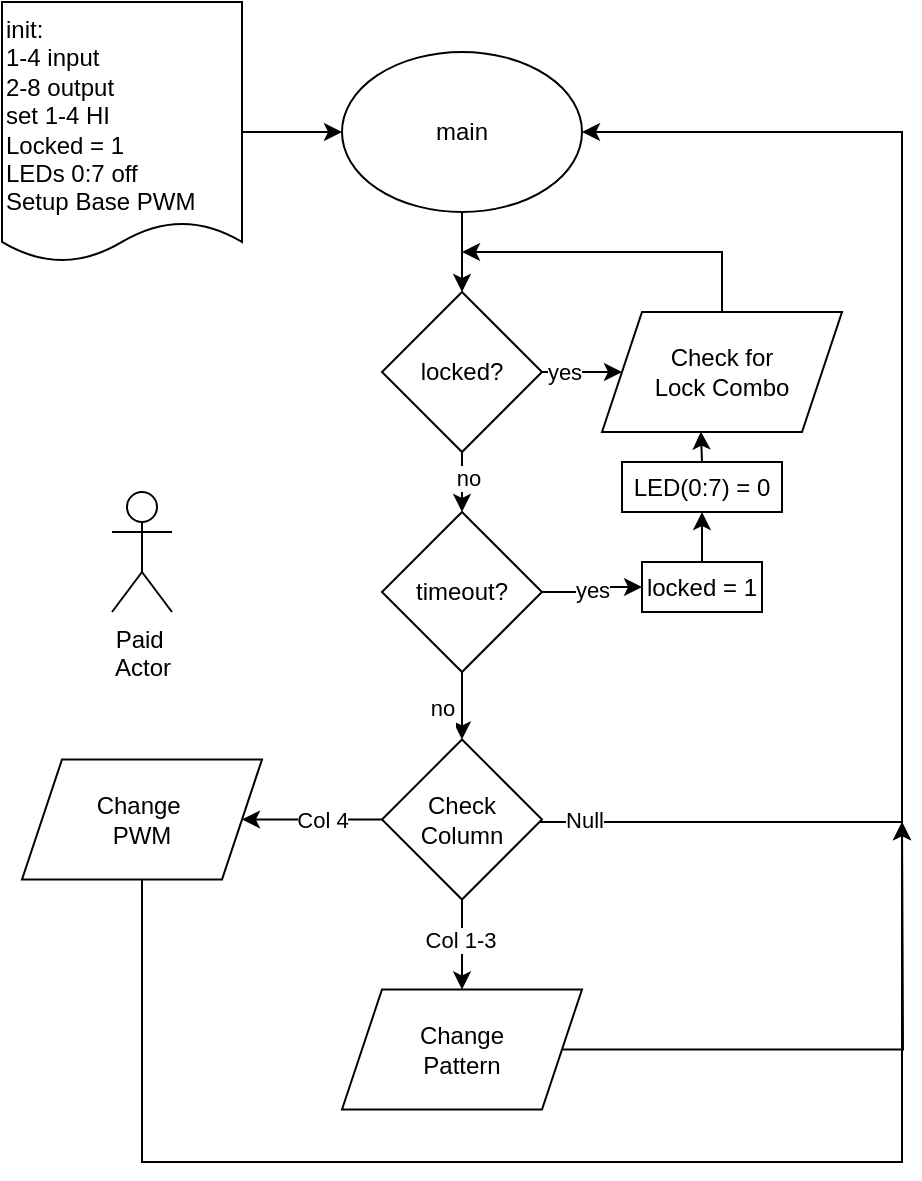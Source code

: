 <mxfile version="26.0.9">
  <diagram id="C5RBs43oDa-KdzZeNtuy" name="Page-1">
    <mxGraphModel dx="561" dy="428" grid="1" gridSize="10" guides="1" tooltips="1" connect="1" arrows="1" fold="1" page="1" pageScale="1" pageWidth="827" pageHeight="1169" math="0" shadow="0">
      <root>
        <mxCell id="WIyWlLk6GJQsqaUBKTNV-0" />
        <mxCell id="WIyWlLk6GJQsqaUBKTNV-1" parent="WIyWlLk6GJQsqaUBKTNV-0" />
        <mxCell id="32D4l5AU0OlwGAZeyvim-9" style="edgeStyle=orthogonalEdgeStyle;rounded=0;orthogonalLoop=1;jettySize=auto;html=1;entryX=0.5;entryY=0;entryDx=0;entryDy=0;" edge="1" parent="WIyWlLk6GJQsqaUBKTNV-1" source="32D4l5AU0OlwGAZeyvim-0" target="32D4l5AU0OlwGAZeyvim-3">
          <mxGeometry relative="1" as="geometry" />
        </mxCell>
        <mxCell id="32D4l5AU0OlwGAZeyvim-0" value="main" style="ellipse;whiteSpace=wrap;html=1;" vertex="1" parent="WIyWlLk6GJQsqaUBKTNV-1">
          <mxGeometry x="210" y="65" width="120" height="80" as="geometry" />
        </mxCell>
        <mxCell id="32D4l5AU0OlwGAZeyvim-2" style="edgeStyle=orthogonalEdgeStyle;rounded=0;orthogonalLoop=1;jettySize=auto;html=1;entryX=0;entryY=0.5;entryDx=0;entryDy=0;" edge="1" parent="WIyWlLk6GJQsqaUBKTNV-1" source="32D4l5AU0OlwGAZeyvim-1" target="32D4l5AU0OlwGAZeyvim-0">
          <mxGeometry relative="1" as="geometry" />
        </mxCell>
        <mxCell id="32D4l5AU0OlwGAZeyvim-1" value="init:&lt;div&gt;1-4 input&lt;/div&gt;&lt;div&gt;2-8 output&lt;/div&gt;&lt;div&gt;set 1-4 HI&lt;/div&gt;&lt;div&gt;Locked = 1&lt;/div&gt;&lt;div&gt;LEDs 0:7 off&lt;/div&gt;&lt;div&gt;Setup Base PWM&lt;/div&gt;" style="shape=document;whiteSpace=wrap;html=1;boundedLbl=1;verticalAlign=top;align=left;size=0.154;" vertex="1" parent="WIyWlLk6GJQsqaUBKTNV-1">
          <mxGeometry x="40" y="40" width="120" height="130" as="geometry" />
        </mxCell>
        <mxCell id="32D4l5AU0OlwGAZeyvim-7" value="yes" style="edgeStyle=orthogonalEdgeStyle;rounded=0;orthogonalLoop=1;jettySize=auto;html=1;exitX=1;exitY=0.5;exitDx=0;exitDy=0;entryX=0;entryY=0.5;entryDx=0;entryDy=0;" edge="1" parent="WIyWlLk6GJQsqaUBKTNV-1" source="32D4l5AU0OlwGAZeyvim-3" target="32D4l5AU0OlwGAZeyvim-6">
          <mxGeometry x="0.011" relative="1" as="geometry">
            <mxPoint as="offset" />
          </mxGeometry>
        </mxCell>
        <mxCell id="32D4l5AU0OlwGAZeyvim-12" style="edgeStyle=orthogonalEdgeStyle;rounded=0;orthogonalLoop=1;jettySize=auto;html=1;exitX=0.5;exitY=1;exitDx=0;exitDy=0;entryX=0.5;entryY=0;entryDx=0;entryDy=0;" edge="1" parent="WIyWlLk6GJQsqaUBKTNV-1" source="32D4l5AU0OlwGAZeyvim-3" target="32D4l5AU0OlwGAZeyvim-4">
          <mxGeometry relative="1" as="geometry" />
        </mxCell>
        <mxCell id="32D4l5AU0OlwGAZeyvim-13" value="no" style="edgeLabel;html=1;align=center;verticalAlign=middle;resizable=0;points=[];" vertex="1" connectable="0" parent="32D4l5AU0OlwGAZeyvim-12">
          <mxGeometry x="-0.138" y="3" relative="1" as="geometry">
            <mxPoint as="offset" />
          </mxGeometry>
        </mxCell>
        <mxCell id="32D4l5AU0OlwGAZeyvim-3" value="locked?" style="rhombus;whiteSpace=wrap;html=1;" vertex="1" parent="WIyWlLk6GJQsqaUBKTNV-1">
          <mxGeometry x="230" y="185" width="80" height="80" as="geometry" />
        </mxCell>
        <mxCell id="32D4l5AU0OlwGAZeyvim-15" value="yes" style="edgeStyle=orthogonalEdgeStyle;rounded=0;orthogonalLoop=1;jettySize=auto;html=1;exitX=1;exitY=0.5;exitDx=0;exitDy=0;entryX=0;entryY=0.5;entryDx=0;entryDy=0;" edge="1" parent="WIyWlLk6GJQsqaUBKTNV-1" source="32D4l5AU0OlwGAZeyvim-4" target="32D4l5AU0OlwGAZeyvim-14">
          <mxGeometry relative="1" as="geometry" />
        </mxCell>
        <mxCell id="32D4l5AU0OlwGAZeyvim-18" style="edgeStyle=orthogonalEdgeStyle;rounded=0;orthogonalLoop=1;jettySize=auto;html=1;entryX=0.5;entryY=0;entryDx=0;entryDy=0;" edge="1" parent="WIyWlLk6GJQsqaUBKTNV-1" source="32D4l5AU0OlwGAZeyvim-4" target="32D4l5AU0OlwGAZeyvim-22">
          <mxGeometry relative="1" as="geometry">
            <mxPoint x="270" y="395" as="targetPoint" />
          </mxGeometry>
        </mxCell>
        <mxCell id="32D4l5AU0OlwGAZeyvim-19" value="no&lt;div&gt;&lt;br&gt;&lt;/div&gt;" style="edgeLabel;html=1;align=center;verticalAlign=middle;resizable=0;points=[];" vertex="1" connectable="0" parent="32D4l5AU0OlwGAZeyvim-18">
          <mxGeometry x="0.625" y="-1" relative="1" as="geometry">
            <mxPoint x="-9" as="offset" />
          </mxGeometry>
        </mxCell>
        <mxCell id="32D4l5AU0OlwGAZeyvim-4" value="timeout?" style="rhombus;whiteSpace=wrap;html=1;" vertex="1" parent="WIyWlLk6GJQsqaUBKTNV-1">
          <mxGeometry x="230" y="295" width="80" height="80" as="geometry" />
        </mxCell>
        <mxCell id="32D4l5AU0OlwGAZeyvim-11" style="edgeStyle=orthogonalEdgeStyle;rounded=0;orthogonalLoop=1;jettySize=auto;html=1;" edge="1" parent="WIyWlLk6GJQsqaUBKTNV-1" source="32D4l5AU0OlwGAZeyvim-6">
          <mxGeometry relative="1" as="geometry">
            <mxPoint x="270" y="165" as="targetPoint" />
            <Array as="points">
              <mxPoint x="400" y="165" />
              <mxPoint x="311" y="165" />
            </Array>
          </mxGeometry>
        </mxCell>
        <mxCell id="32D4l5AU0OlwGAZeyvim-6" value="&lt;div&gt;Check for&lt;/div&gt;&lt;div&gt;Lock Combo&lt;/div&gt;" style="shape=parallelogram;perimeter=parallelogramPerimeter;whiteSpace=wrap;html=1;fixedSize=1;" vertex="1" parent="WIyWlLk6GJQsqaUBKTNV-1">
          <mxGeometry x="340" y="195" width="120" height="60" as="geometry" />
        </mxCell>
        <mxCell id="32D4l5AU0OlwGAZeyvim-35" style="edgeStyle=orthogonalEdgeStyle;rounded=0;orthogonalLoop=1;jettySize=auto;html=1;exitX=0.5;exitY=0;exitDx=0;exitDy=0;entryX=0.5;entryY=1;entryDx=0;entryDy=0;" edge="1" parent="WIyWlLk6GJQsqaUBKTNV-1" source="32D4l5AU0OlwGAZeyvim-14" target="32D4l5AU0OlwGAZeyvim-34">
          <mxGeometry relative="1" as="geometry" />
        </mxCell>
        <mxCell id="32D4l5AU0OlwGAZeyvim-14" value="locked = 1" style="rounded=0;whiteSpace=wrap;html=1;" vertex="1" parent="WIyWlLk6GJQsqaUBKTNV-1">
          <mxGeometry x="360" y="320" width="60" height="25" as="geometry" />
        </mxCell>
        <mxCell id="32D4l5AU0OlwGAZeyvim-23" style="edgeStyle=orthogonalEdgeStyle;rounded=0;orthogonalLoop=1;jettySize=auto;html=1;entryX=1;entryY=0.5;entryDx=0;entryDy=0;" edge="1" parent="WIyWlLk6GJQsqaUBKTNV-1" source="32D4l5AU0OlwGAZeyvim-22" target="32D4l5AU0OlwGAZeyvim-0">
          <mxGeometry relative="1" as="geometry">
            <Array as="points">
              <mxPoint x="490" y="450" />
              <mxPoint x="490" y="105" />
            </Array>
          </mxGeometry>
        </mxCell>
        <mxCell id="32D4l5AU0OlwGAZeyvim-24" value="Null" style="edgeLabel;html=1;align=center;verticalAlign=middle;resizable=0;points=[];" vertex="1" connectable="0" parent="32D4l5AU0OlwGAZeyvim-23">
          <mxGeometry x="-0.916" y="-2" relative="1" as="geometry">
            <mxPoint x="-7" y="-3" as="offset" />
          </mxGeometry>
        </mxCell>
        <mxCell id="32D4l5AU0OlwGAZeyvim-28" style="edgeStyle=orthogonalEdgeStyle;rounded=0;orthogonalLoop=1;jettySize=auto;html=1;exitX=0;exitY=0.5;exitDx=0;exitDy=0;entryX=1;entryY=0.5;entryDx=0;entryDy=0;" edge="1" parent="WIyWlLk6GJQsqaUBKTNV-1" source="32D4l5AU0OlwGAZeyvim-22" target="32D4l5AU0OlwGAZeyvim-27">
          <mxGeometry relative="1" as="geometry" />
        </mxCell>
        <mxCell id="32D4l5AU0OlwGAZeyvim-29" value="Col 4" style="edgeLabel;html=1;align=center;verticalAlign=middle;resizable=0;points=[];" vertex="1" connectable="0" parent="32D4l5AU0OlwGAZeyvim-28">
          <mxGeometry x="0.287" y="1" relative="1" as="geometry">
            <mxPoint x="15" y="-1" as="offset" />
          </mxGeometry>
        </mxCell>
        <mxCell id="32D4l5AU0OlwGAZeyvim-30" style="edgeStyle=orthogonalEdgeStyle;rounded=0;orthogonalLoop=1;jettySize=auto;html=1;exitX=0.5;exitY=1;exitDx=0;exitDy=0;entryX=0.5;entryY=0;entryDx=0;entryDy=0;" edge="1" parent="WIyWlLk6GJQsqaUBKTNV-1" source="32D4l5AU0OlwGAZeyvim-22" target="32D4l5AU0OlwGAZeyvim-26">
          <mxGeometry relative="1" as="geometry" />
        </mxCell>
        <mxCell id="32D4l5AU0OlwGAZeyvim-31" value="Col 1-3" style="edgeLabel;html=1;align=center;verticalAlign=middle;resizable=0;points=[];" vertex="1" connectable="0" parent="32D4l5AU0OlwGAZeyvim-30">
          <mxGeometry x="-0.136" y="-1" relative="1" as="geometry">
            <mxPoint as="offset" />
          </mxGeometry>
        </mxCell>
        <mxCell id="32D4l5AU0OlwGAZeyvim-22" value="Check&lt;div&gt;Column&lt;/div&gt;" style="rhombus;whiteSpace=wrap;html=1;" vertex="1" parent="WIyWlLk6GJQsqaUBKTNV-1">
          <mxGeometry x="230" y="408.75" width="80" height="80" as="geometry" />
        </mxCell>
        <mxCell id="32D4l5AU0OlwGAZeyvim-33" style="edgeStyle=orthogonalEdgeStyle;rounded=0;orthogonalLoop=1;jettySize=auto;html=1;" edge="1" parent="WIyWlLk6GJQsqaUBKTNV-1" source="32D4l5AU0OlwGAZeyvim-26">
          <mxGeometry relative="1" as="geometry">
            <mxPoint x="490" y="450" as="targetPoint" />
          </mxGeometry>
        </mxCell>
        <mxCell id="32D4l5AU0OlwGAZeyvim-26" value="Change&lt;div&gt;Pattern&lt;/div&gt;" style="shape=parallelogram;perimeter=parallelogramPerimeter;whiteSpace=wrap;html=1;fixedSize=1;" vertex="1" parent="WIyWlLk6GJQsqaUBKTNV-1">
          <mxGeometry x="210" y="533.75" width="120" height="60" as="geometry" />
        </mxCell>
        <mxCell id="32D4l5AU0OlwGAZeyvim-32" style="edgeStyle=orthogonalEdgeStyle;rounded=0;orthogonalLoop=1;jettySize=auto;html=1;exitX=0.5;exitY=1;exitDx=0;exitDy=0;" edge="1" parent="WIyWlLk6GJQsqaUBKTNV-1" source="32D4l5AU0OlwGAZeyvim-27">
          <mxGeometry relative="1" as="geometry">
            <mxPoint x="490" y="450" as="targetPoint" />
            <Array as="points">
              <mxPoint x="110" y="620" />
              <mxPoint x="490" y="620" />
            </Array>
          </mxGeometry>
        </mxCell>
        <mxCell id="32D4l5AU0OlwGAZeyvim-27" value="Change&amp;nbsp;&lt;div&gt;PWM&lt;/div&gt;" style="shape=parallelogram;perimeter=parallelogramPerimeter;whiteSpace=wrap;html=1;fixedSize=1;" vertex="1" parent="WIyWlLk6GJQsqaUBKTNV-1">
          <mxGeometry x="50" y="418.75" width="120" height="60" as="geometry" />
        </mxCell>
        <mxCell id="32D4l5AU0OlwGAZeyvim-34" value="LED(0:7) = 0" style="rounded=0;whiteSpace=wrap;html=1;" vertex="1" parent="WIyWlLk6GJQsqaUBKTNV-1">
          <mxGeometry x="350" y="270" width="80" height="25" as="geometry" />
        </mxCell>
        <mxCell id="32D4l5AU0OlwGAZeyvim-37" value="Paid&amp;nbsp;&lt;div&gt;Actor&lt;/div&gt;" style="shape=umlActor;verticalLabelPosition=bottom;verticalAlign=top;html=1;outlineConnect=0;" vertex="1" parent="WIyWlLk6GJQsqaUBKTNV-1">
          <mxGeometry x="95" y="285" width="30" height="60" as="geometry" />
        </mxCell>
        <mxCell id="32D4l5AU0OlwGAZeyvim-39" style="edgeStyle=orthogonalEdgeStyle;rounded=0;orthogonalLoop=1;jettySize=auto;html=1;exitX=0.5;exitY=0;exitDx=0;exitDy=0;entryX=0.412;entryY=0.996;entryDx=0;entryDy=0;entryPerimeter=0;" edge="1" parent="WIyWlLk6GJQsqaUBKTNV-1" source="32D4l5AU0OlwGAZeyvim-34" target="32D4l5AU0OlwGAZeyvim-6">
          <mxGeometry relative="1" as="geometry" />
        </mxCell>
      </root>
    </mxGraphModel>
  </diagram>
</mxfile>
